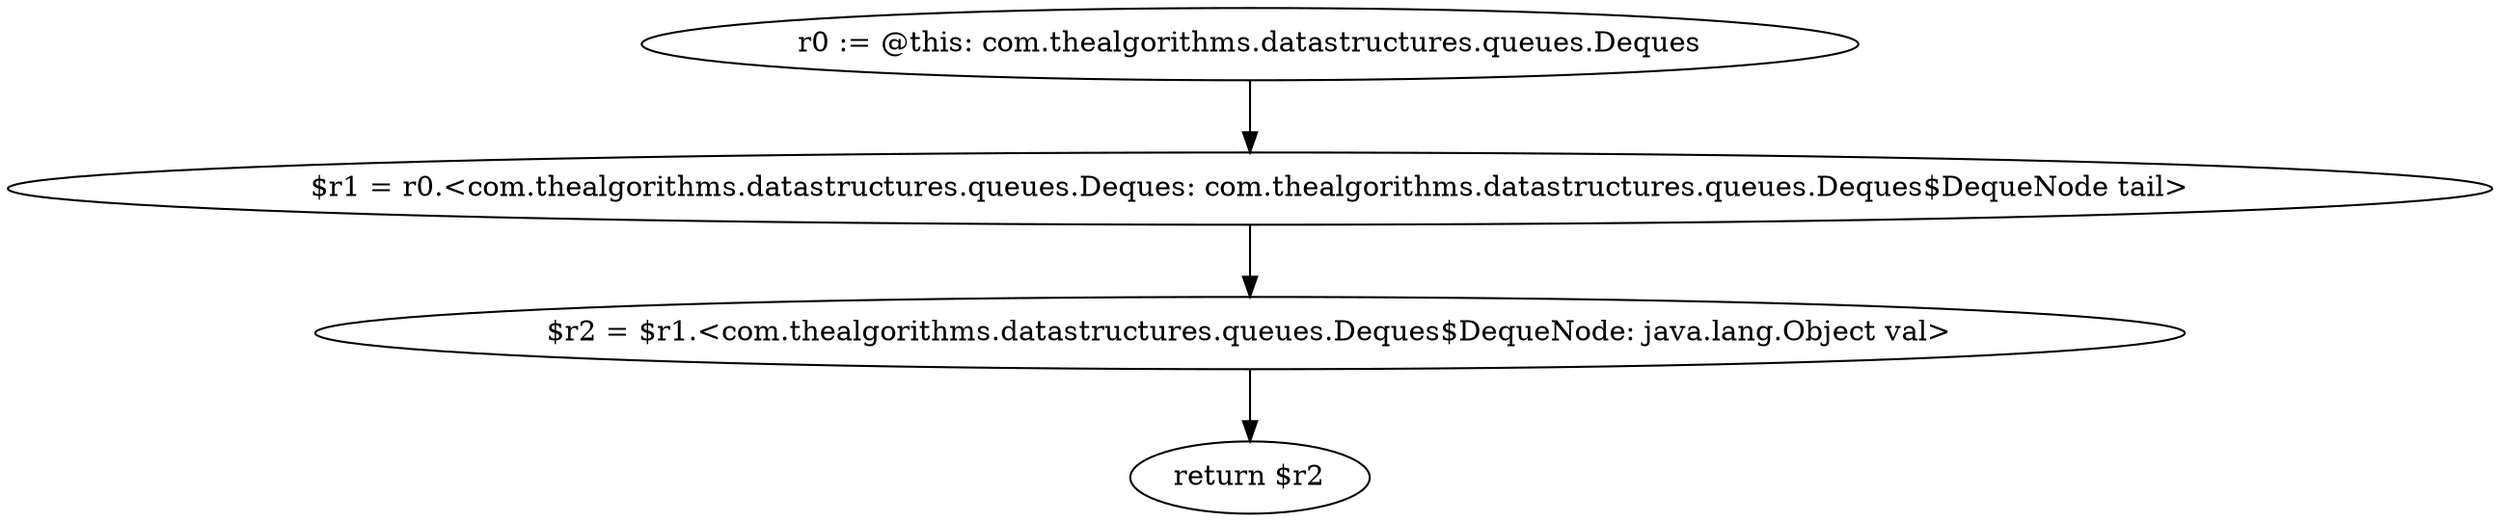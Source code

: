 digraph "unitGraph" {
    "r0 := @this: com.thealgorithms.datastructures.queues.Deques"
    "$r1 = r0.<com.thealgorithms.datastructures.queues.Deques: com.thealgorithms.datastructures.queues.Deques$DequeNode tail>"
    "$r2 = $r1.<com.thealgorithms.datastructures.queues.Deques$DequeNode: java.lang.Object val>"
    "return $r2"
    "r0 := @this: com.thealgorithms.datastructures.queues.Deques"->"$r1 = r0.<com.thealgorithms.datastructures.queues.Deques: com.thealgorithms.datastructures.queues.Deques$DequeNode tail>";
    "$r1 = r0.<com.thealgorithms.datastructures.queues.Deques: com.thealgorithms.datastructures.queues.Deques$DequeNode tail>"->"$r2 = $r1.<com.thealgorithms.datastructures.queues.Deques$DequeNode: java.lang.Object val>";
    "$r2 = $r1.<com.thealgorithms.datastructures.queues.Deques$DequeNode: java.lang.Object val>"->"return $r2";
}
